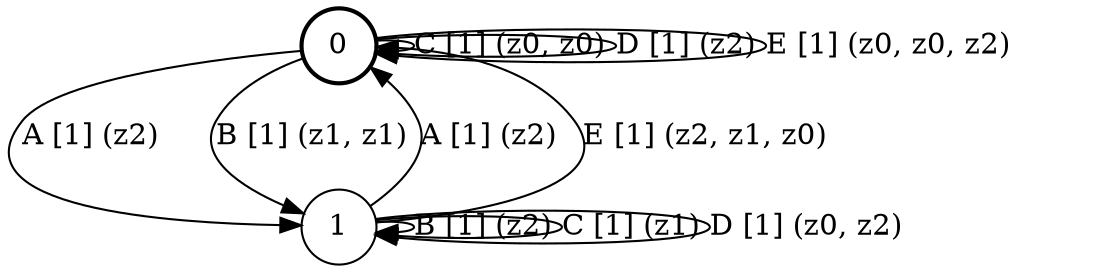 # generated file, don't try to modify
# command: dot -Tpng <filename> > tree.png
digraph Automaton {
    node [shape = circle];
    0 [style = "bold"];
    0 -> 1 [label = "A [1] (z2) "];
    0 -> 1 [label = "B [1] (z1, z1) "];
    0 -> 0 [label = "C [1] (z0, z0) "];
    0 -> 0 [label = "D [1] (z2) "];
    0 -> 0 [label = "E [1] (z0, z0, z2) "];
    1 -> 0 [label = "A [1] (z2) "];
    1 -> 1 [label = "B [1] (z2) "];
    1 -> 1 [label = "C [1] (z1) "];
    1 -> 1 [label = "D [1] (z0, z2) "];
    1 -> 0 [label = "E [1] (z2, z1, z0) "];
}
